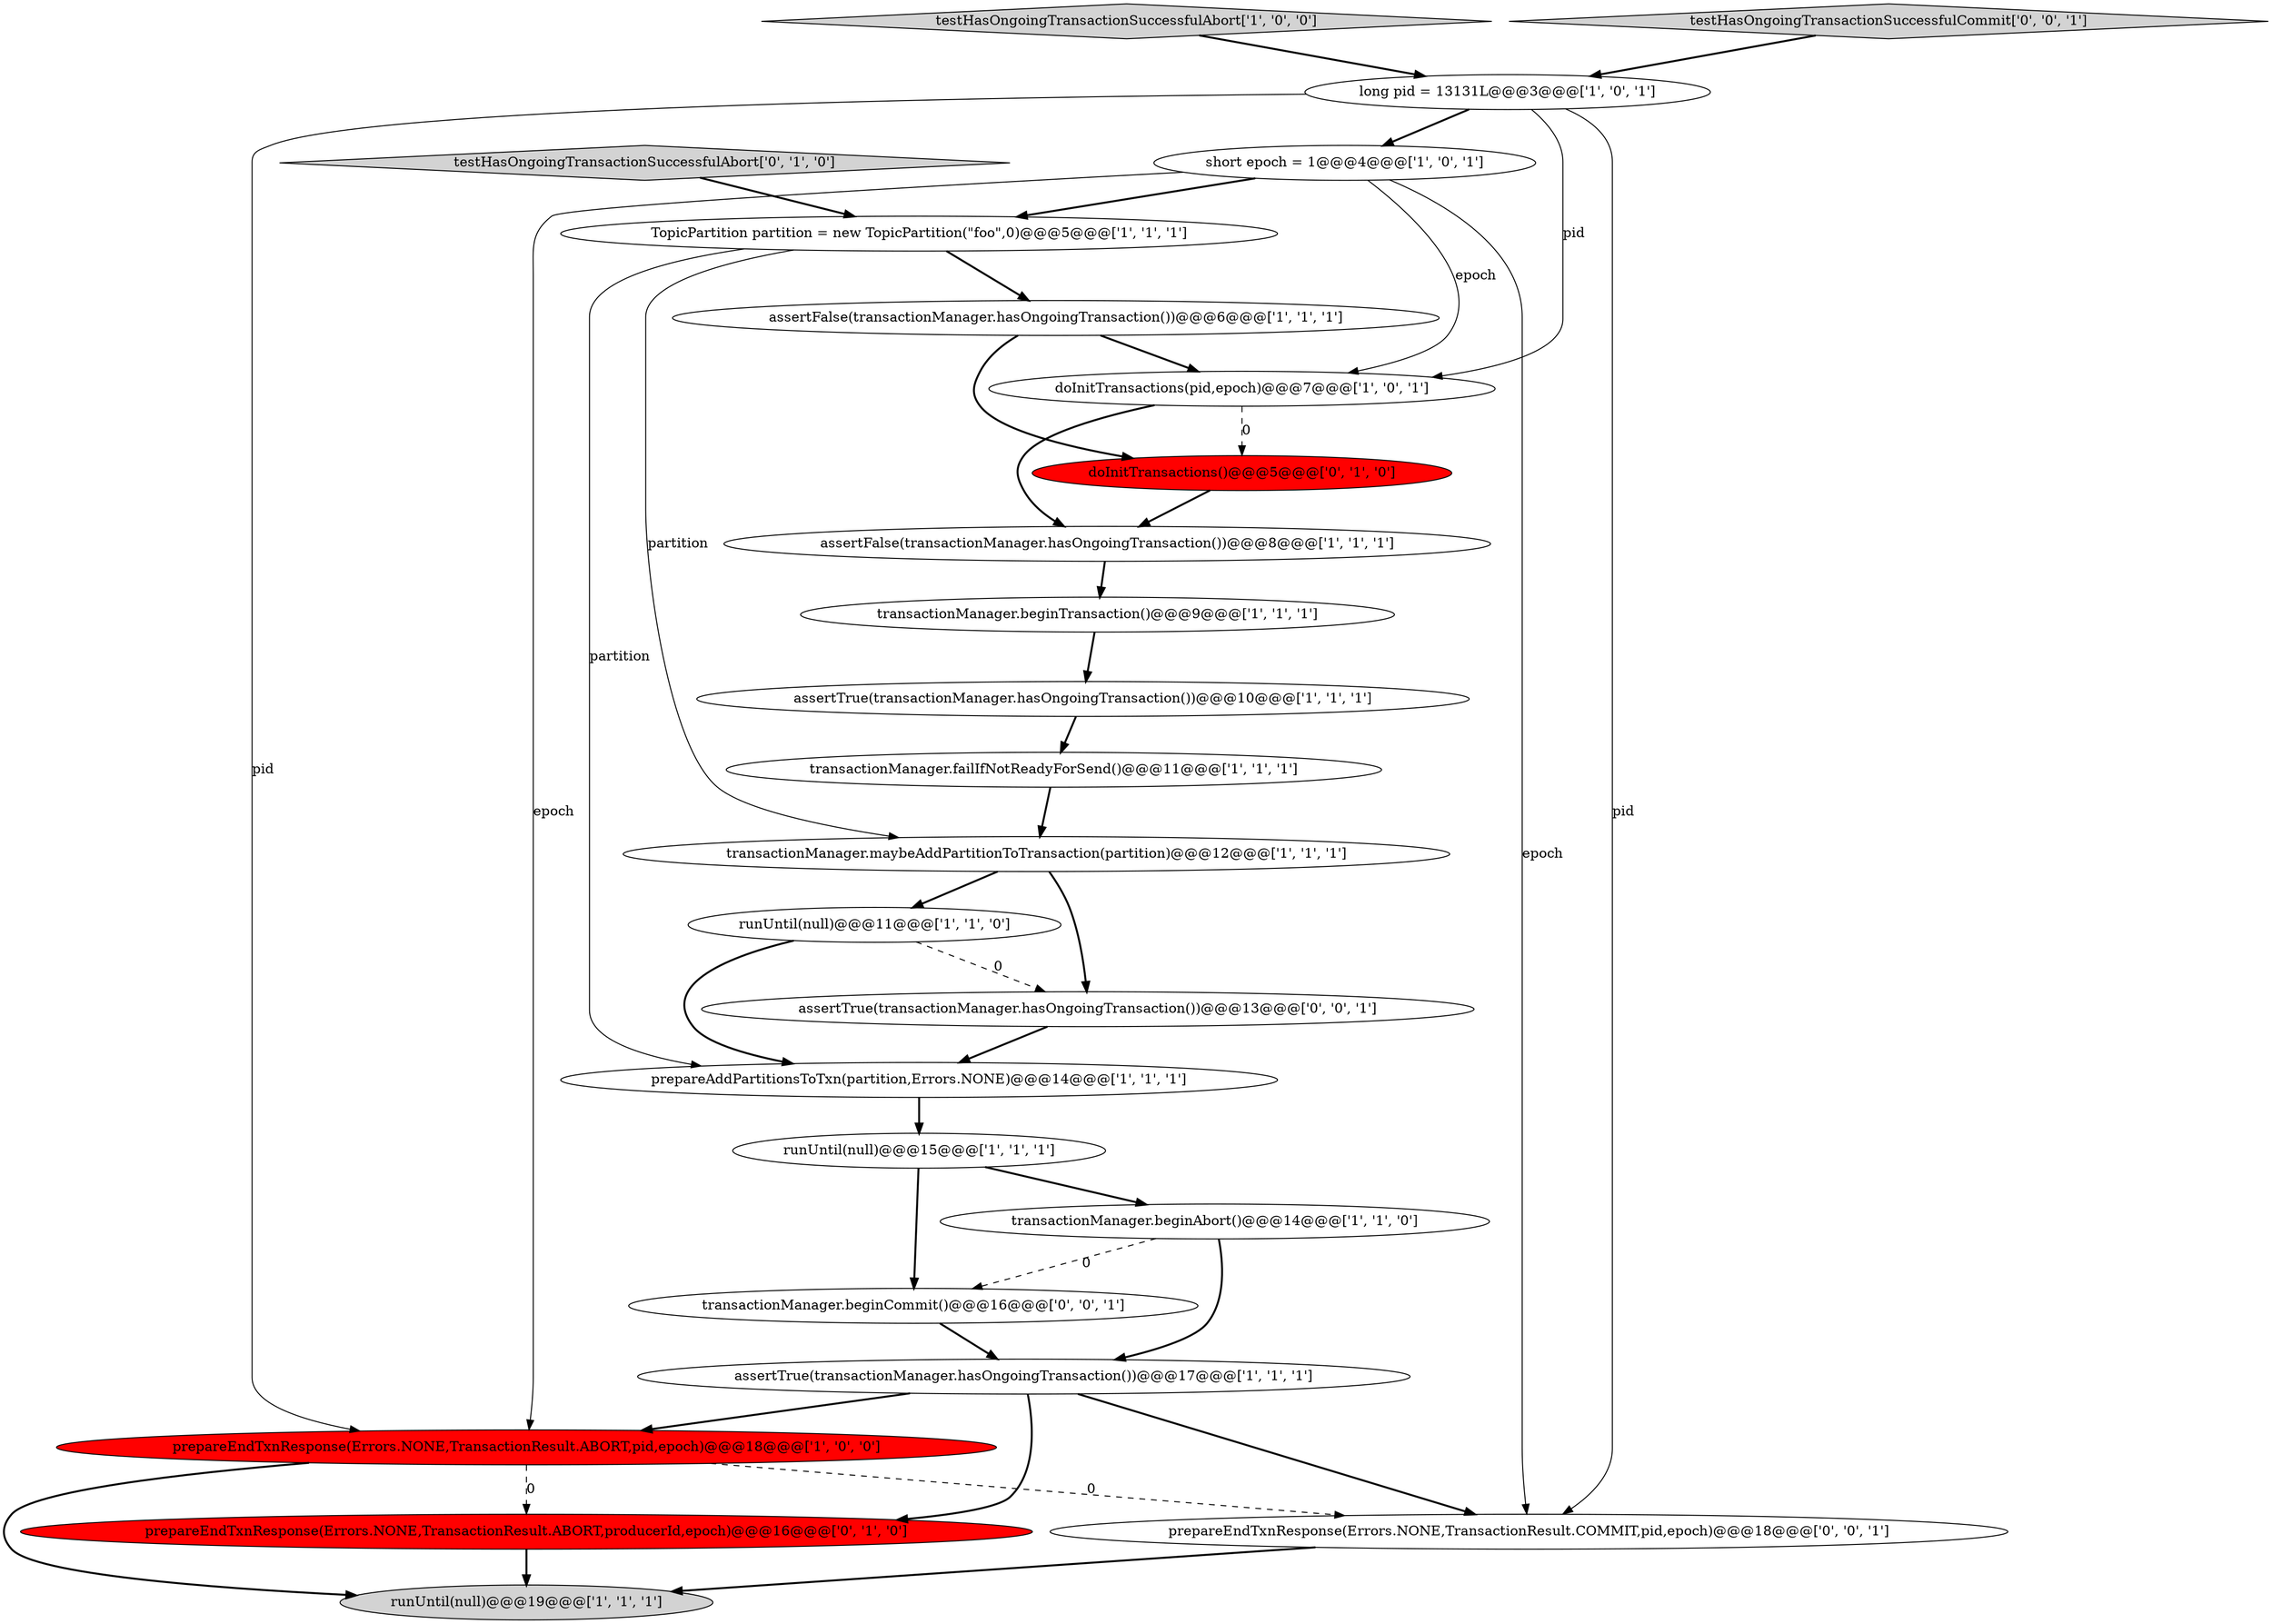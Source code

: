 digraph {
24 [style = filled, label = "transactionManager.beginCommit()@@@16@@@['0', '0', '1']", fillcolor = white, shape = ellipse image = "AAA0AAABBB3BBB"];
7 [style = filled, label = "assertFalse(transactionManager.hasOngoingTransaction())@@@8@@@['1', '1', '1']", fillcolor = white, shape = ellipse image = "AAA0AAABBB1BBB"];
16 [style = filled, label = "transactionManager.beginAbort()@@@14@@@['1', '1', '0']", fillcolor = white, shape = ellipse image = "AAA0AAABBB1BBB"];
19 [style = filled, label = "prepareEndTxnResponse(Errors.NONE,TransactionResult.ABORT,producerId,epoch)@@@16@@@['0', '1', '0']", fillcolor = red, shape = ellipse image = "AAA1AAABBB2BBB"];
2 [style = filled, label = "assertTrue(transactionManager.hasOngoingTransaction())@@@10@@@['1', '1', '1']", fillcolor = white, shape = ellipse image = "AAA0AAABBB1BBB"];
10 [style = filled, label = "assertFalse(transactionManager.hasOngoingTransaction())@@@6@@@['1', '1', '1']", fillcolor = white, shape = ellipse image = "AAA0AAABBB1BBB"];
9 [style = filled, label = "doInitTransactions(pid,epoch)@@@7@@@['1', '0', '1']", fillcolor = white, shape = ellipse image = "AAA0AAABBB1BBB"];
11 [style = filled, label = "runUntil(null)@@@11@@@['1', '1', '0']", fillcolor = white, shape = ellipse image = "AAA0AAABBB1BBB"];
17 [style = filled, label = "transactionManager.beginTransaction()@@@9@@@['1', '1', '1']", fillcolor = white, shape = ellipse image = "AAA0AAABBB1BBB"];
8 [style = filled, label = "short epoch = 1@@@4@@@['1', '0', '1']", fillcolor = white, shape = ellipse image = "AAA0AAABBB1BBB"];
13 [style = filled, label = "transactionManager.failIfNotReadyForSend()@@@11@@@['1', '1', '1']", fillcolor = white, shape = ellipse image = "AAA0AAABBB1BBB"];
14 [style = filled, label = "TopicPartition partition = new TopicPartition(\"foo\",0)@@@5@@@['1', '1', '1']", fillcolor = white, shape = ellipse image = "AAA0AAABBB1BBB"];
3 [style = filled, label = "runUntil(null)@@@15@@@['1', '1', '1']", fillcolor = white, shape = ellipse image = "AAA0AAABBB1BBB"];
12 [style = filled, label = "prepareEndTxnResponse(Errors.NONE,TransactionResult.ABORT,pid,epoch)@@@18@@@['1', '0', '0']", fillcolor = red, shape = ellipse image = "AAA1AAABBB1BBB"];
20 [style = filled, label = "doInitTransactions()@@@5@@@['0', '1', '0']", fillcolor = red, shape = ellipse image = "AAA1AAABBB2BBB"];
6 [style = filled, label = "testHasOngoingTransactionSuccessfulAbort['1', '0', '0']", fillcolor = lightgray, shape = diamond image = "AAA0AAABBB1BBB"];
5 [style = filled, label = "assertTrue(transactionManager.hasOngoingTransaction())@@@17@@@['1', '1', '1']", fillcolor = white, shape = ellipse image = "AAA0AAABBB1BBB"];
18 [style = filled, label = "testHasOngoingTransactionSuccessfulAbort['0', '1', '0']", fillcolor = lightgray, shape = diamond image = "AAA0AAABBB2BBB"];
15 [style = filled, label = "long pid = 13131L@@@3@@@['1', '0', '1']", fillcolor = white, shape = ellipse image = "AAA0AAABBB1BBB"];
21 [style = filled, label = "testHasOngoingTransactionSuccessfulCommit['0', '0', '1']", fillcolor = lightgray, shape = diamond image = "AAA0AAABBB3BBB"];
0 [style = filled, label = "prepareAddPartitionsToTxn(partition,Errors.NONE)@@@14@@@['1', '1', '1']", fillcolor = white, shape = ellipse image = "AAA0AAABBB1BBB"];
22 [style = filled, label = "assertTrue(transactionManager.hasOngoingTransaction())@@@13@@@['0', '0', '1']", fillcolor = white, shape = ellipse image = "AAA0AAABBB3BBB"];
1 [style = filled, label = "runUntil(null)@@@19@@@['1', '1', '1']", fillcolor = lightgray, shape = ellipse image = "AAA0AAABBB1BBB"];
4 [style = filled, label = "transactionManager.maybeAddPartitionToTransaction(partition)@@@12@@@['1', '1', '1']", fillcolor = white, shape = ellipse image = "AAA0AAABBB1BBB"];
23 [style = filled, label = "prepareEndTxnResponse(Errors.NONE,TransactionResult.COMMIT,pid,epoch)@@@18@@@['0', '0', '1']", fillcolor = white, shape = ellipse image = "AAA0AAABBB3BBB"];
0->3 [style = bold, label=""];
9->20 [style = dashed, label="0"];
10->20 [style = bold, label=""];
8->9 [style = solid, label="epoch"];
7->17 [style = bold, label=""];
12->23 [style = dashed, label="0"];
5->23 [style = bold, label=""];
3->24 [style = bold, label=""];
16->24 [style = dashed, label="0"];
21->15 [style = bold, label=""];
11->22 [style = dashed, label="0"];
8->14 [style = bold, label=""];
14->10 [style = bold, label=""];
3->16 [style = bold, label=""];
9->7 [style = bold, label=""];
12->1 [style = bold, label=""];
6->15 [style = bold, label=""];
24->5 [style = bold, label=""];
15->9 [style = solid, label="pid"];
2->13 [style = bold, label=""];
8->23 [style = solid, label="epoch"];
5->19 [style = bold, label=""];
19->1 [style = bold, label=""];
15->12 [style = solid, label="pid"];
11->0 [style = bold, label=""];
22->0 [style = bold, label=""];
12->19 [style = dashed, label="0"];
17->2 [style = bold, label=""];
5->12 [style = bold, label=""];
15->23 [style = solid, label="pid"];
16->5 [style = bold, label=""];
23->1 [style = bold, label=""];
10->9 [style = bold, label=""];
14->0 [style = solid, label="partition"];
20->7 [style = bold, label=""];
8->12 [style = solid, label="epoch"];
4->11 [style = bold, label=""];
14->4 [style = solid, label="partition"];
18->14 [style = bold, label=""];
15->8 [style = bold, label=""];
4->22 [style = bold, label=""];
13->4 [style = bold, label=""];
}
